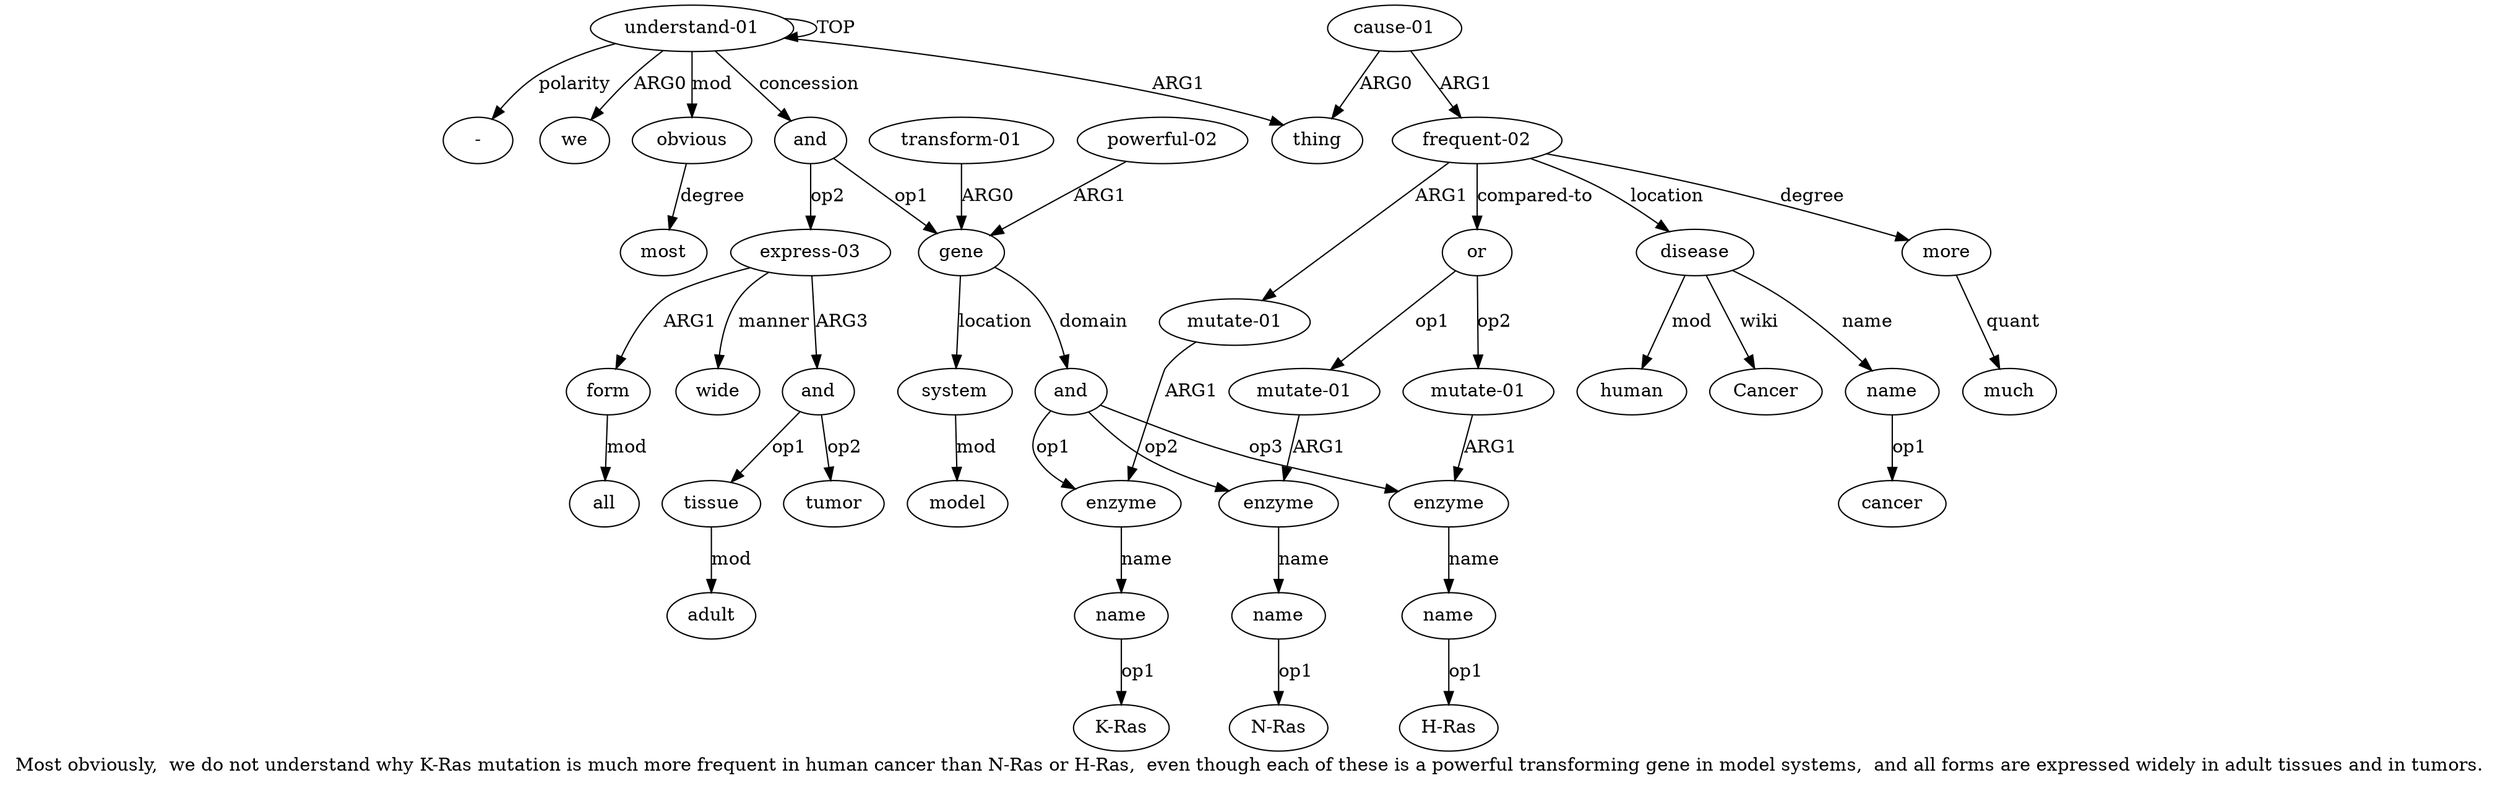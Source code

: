 digraph  {
	graph [label="Most obviously,  we do not understand why K-Ras mutation is much more frequent in human cancer than N-Ras or H-Ras,  even though \
each of these is a powerful transforming gene in model systems,  and all forms are expressed widely in adult tissues and in tumors."];
	node [label="\N"];
	a20	 [color=black,
		gold_ind=20,
		gold_label=obvious,
		label=obvious,
		test_ind=20,
		test_label=obvious];
	a21	 [color=black,
		gold_ind=21,
		gold_label=most,
		label=most,
		test_ind=21,
		test_label=most];
	a20 -> a21 [key=0,
	color=black,
	gold_label=degree,
	label=degree,
	test_label=degree];
a22 [color=black,
	gold_ind=22,
	gold_label=and,
	label=and,
	test_ind=22,
	test_label=and];
a23 [color=black,
	gold_ind=23,
	gold_label=gene,
	label=gene,
	test_ind=23,
	test_label=gene];
a22 -> a23 [key=0,
color=black,
gold_label=op1,
label=op1,
test_label=op1];
a29 [color=black,
gold_ind=29,
gold_label="express-03",
label="express-03",
test_ind=29,
test_label="express-03"];
a22 -> a29 [key=0,
color=black,
gold_label=op2,
label=op2,
test_label=op2];
a24 [color=black,
gold_ind=24,
gold_label=and,
label=and,
test_ind=24,
test_label=and];
a23 -> a24 [key=0,
color=black,
gold_label=domain,
label=domain,
test_label=domain];
a26 [color=black,
gold_ind=26,
gold_label=system,
label=system,
test_ind=26,
test_label=system];
a23 -> a26 [key=0,
color=black,
gold_label=location,
label=location,
test_label=location];
a15 [color=black,
gold_ind=15,
gold_label=enzyme,
label=enzyme,
test_ind=15,
test_label=enzyme];
a24 -> a15 [key=0,
color=black,
gold_label=op2,
label=op2,
test_label=op2];
a18 [color=black,
gold_ind=18,
gold_label=enzyme,
label=enzyme,
test_ind=18,
test_label=enzyme];
a24 -> a18 [key=0,
color=black,
gold_label=op3,
label=op3,
test_label=op3];
a6 [color=black,
gold_ind=6,
gold_label=enzyme,
label=enzyme,
test_ind=6,
test_label=enzyme];
a24 -> a6 [key=0,
color=black,
gold_label=op1,
label=op1,
test_label=op1];
a25 [color=black,
gold_ind=25,
gold_label="transform-01",
label="transform-01",
test_ind=25,
test_label="transform-01"];
a25 -> a23 [key=0,
color=black,
gold_label=ARG0,
label=ARG0,
test_label=ARG0];
a27 [color=black,
gold_ind=27,
gold_label=model,
label=model,
test_ind=27,
test_label=model];
a26 -> a27 [key=0,
color=black,
gold_label=mod,
label=mod,
test_label=mod];
a28 [color=black,
gold_ind=28,
gold_label="powerful-02",
label="powerful-02",
test_ind=28,
test_label="powerful-02"];
a28 -> a23 [key=0,
color=black,
gold_label=ARG1,
label=ARG1,
test_label=ARG1];
a30 [color=black,
gold_ind=30,
gold_label=form,
label=form,
test_ind=30,
test_label=form];
a29 -> a30 [key=0,
color=black,
gold_label=ARG1,
label=ARG1,
test_label=ARG1];
a36 [color=black,
gold_ind=36,
gold_label=wide,
label=wide,
test_ind=36,
test_label=wide];
a29 -> a36 [key=0,
color=black,
gold_label=manner,
label=manner,
test_label=manner];
a32 [color=black,
gold_ind=32,
gold_label=and,
label=and,
test_ind=32,
test_label=and];
a29 -> a32 [key=0,
color=black,
gold_label=ARG3,
label=ARG3,
test_label=ARG3];
a31 [color=black,
gold_ind=31,
gold_label=all,
label=all,
test_ind=31,
test_label=all];
"a7 K-Ras" [color=black,
gold_ind=-1,
gold_label="K-Ras",
label="K-Ras",
test_ind=-1,
test_label="K-Ras"];
a30 -> a31 [key=0,
color=black,
gold_label=mod,
label=mod,
test_label=mod];
"a11 cancer" [color=black,
gold_ind=-1,
gold_label=cancer,
label=cancer,
test_ind=-1,
test_label=cancer];
a33 [color=black,
gold_ind=33,
gold_label=tissue,
label=tissue,
test_ind=33,
test_label=tissue];
a34 [color=black,
gold_ind=34,
gold_label=adult,
label=adult,
test_ind=34,
test_label=adult];
a33 -> a34 [key=0,
color=black,
gold_label=mod,
label=mod,
test_label=mod];
"a0 -" [color=black,
gold_ind=-1,
gold_label="-",
label="-",
test_ind=-1,
test_label="-"];
a35 [color=black,
gold_ind=35,
gold_label=tumor,
label=tumor,
test_ind=35,
test_label=tumor];
"a19 H-Ras" [color=black,
gold_ind=-1,
gold_label="H-Ras",
label="H-Ras",
test_ind=-1,
test_label="H-Ras"];
a32 -> a33 [key=0,
color=black,
gold_label=op1,
label=op1,
test_label=op1];
a32 -> a35 [key=0,
color=black,
gold_label=op2,
label=op2,
test_label=op2];
a16 [color=black,
gold_ind=16,
gold_label=name,
label=name,
test_ind=16,
test_label=name];
a15 -> a16 [key=0,
color=black,
gold_label=name,
label=name,
test_label=name];
a14 [color=black,
gold_ind=14,
gold_label="mutate-01",
label="mutate-01",
test_ind=14,
test_label="mutate-01"];
a14 -> a15 [key=0,
color=black,
gold_label=ARG1,
label=ARG1,
test_label=ARG1];
a17 [color=black,
gold_ind=17,
gold_label="mutate-01",
label="mutate-01",
test_ind=17,
test_label="mutate-01"];
a17 -> a18 [key=0,
color=black,
gold_label=ARG1,
label=ARG1,
test_label=ARG1];
"a16 N-Ras" [color=black,
gold_ind=-1,
gold_label="N-Ras",
label="N-Ras",
test_ind=-1,
test_label="N-Ras"];
a16 -> "a16 N-Ras" [key=0,
color=black,
gold_label=op1,
label=op1,
test_label=op1];
a11 [color=black,
gold_ind=11,
gold_label=name,
label=name,
test_ind=11,
test_label=name];
a11 -> "a11 cancer" [key=0,
color=black,
gold_label=op1,
label=op1,
test_label=op1];
a10 [color=black,
gold_ind=10,
gold_label=disease,
label=disease,
test_ind=10,
test_label=disease];
a10 -> a11 [key=0,
color=black,
gold_label=name,
label=name,
test_label=name];
a12 [color=black,
gold_ind=12,
gold_label=human,
label=human,
test_ind=12,
test_label=human];
a10 -> a12 [key=0,
color=black,
gold_label=mod,
label=mod,
test_label=mod];
"a10 Cancer" [color=black,
gold_ind=-1,
gold_label=Cancer,
label=Cancer,
test_ind=-1,
test_label=Cancer];
a10 -> "a10 Cancer" [key=0,
color=black,
gold_label=wiki,
label=wiki,
test_label=wiki];
a13 [color=black,
gold_ind=13,
gold_label=or,
label=or,
test_ind=13,
test_label=or];
a13 -> a14 [key=0,
color=black,
gold_label=op1,
label=op1,
test_label=op1];
a13 -> a17 [key=0,
color=black,
gold_label=op2,
label=op2,
test_label=op2];
a19 [color=black,
gold_ind=19,
gold_label=name,
label=name,
test_ind=19,
test_label=name];
a19 -> "a19 H-Ras" [key=0,
color=black,
gold_label=op1,
label=op1,
test_label=op1];
a18 -> a19 [key=0,
color=black,
gold_label=name,
label=name,
test_label=name];
a1 [color=black,
gold_ind=1,
gold_label=we,
label=we,
test_ind=1,
test_label=we];
a0 [color=black,
gold_ind=0,
gold_label="understand-01",
label="understand-01",
test_ind=0,
test_label="understand-01"];
a0 -> a20 [key=0,
color=black,
gold_label=mod,
label=mod,
test_label=mod];
a0 -> a22 [key=0,
color=black,
gold_label=concession,
label=concession,
test_label=concession];
a0 -> "a0 -" [key=0,
color=black,
gold_label=polarity,
label=polarity,
test_label=polarity];
a0 -> a1 [key=0,
color=black,
gold_label=ARG0,
label=ARG0,
test_label=ARG0];
a0 -> a0 [key=0,
color=black,
gold_label=TOP,
label=TOP,
test_label=TOP];
a2 [color=black,
gold_ind=2,
gold_label=thing,
label=thing,
test_ind=2,
test_label=thing];
a0 -> a2 [key=0,
color=black,
gold_label=ARG1,
label=ARG1,
test_label=ARG1];
a3 [color=black,
gold_ind=3,
gold_label="cause-01",
label="cause-01",
test_ind=3,
test_label="cause-01"];
a3 -> a2 [key=0,
color=black,
gold_label=ARG0,
label=ARG0,
test_label=ARG0];
a4 [color=black,
gold_ind=4,
gold_label="frequent-02",
label="frequent-02",
test_ind=4,
test_label="frequent-02"];
a3 -> a4 [key=0,
color=black,
gold_label=ARG1,
label=ARG1,
test_label=ARG1];
a5 [color=black,
gold_ind=5,
gold_label="mutate-01",
label="mutate-01",
test_ind=5,
test_label="mutate-01"];
a5 -> a6 [key=0,
color=black,
gold_label=ARG1,
label=ARG1,
test_label=ARG1];
a4 -> a10 [key=0,
color=black,
gold_label=location,
label=location,
test_label=location];
a4 -> a13 [key=0,
color=black,
gold_label="compared-to",
label="compared-to",
test_label="compared-to"];
a4 -> a5 [key=0,
color=black,
gold_label=ARG1,
label=ARG1,
test_label=ARG1];
a8 [color=black,
gold_ind=8,
gold_label=more,
label=more,
test_ind=8,
test_label=more];
a4 -> a8 [key=0,
color=black,
gold_label=degree,
label=degree,
test_label=degree];
a7 [color=black,
gold_ind=7,
gold_label=name,
label=name,
test_ind=7,
test_label=name];
a7 -> "a7 K-Ras" [key=0,
color=black,
gold_label=op1,
label=op1,
test_label=op1];
a6 -> a7 [key=0,
color=black,
gold_label=name,
label=name,
test_label=name];
a9 [color=black,
gold_ind=9,
gold_label=much,
label=much,
test_ind=9,
test_label=much];
a8 -> a9 [key=0,
color=black,
gold_label=quant,
label=quant,
test_label=quant];
}
